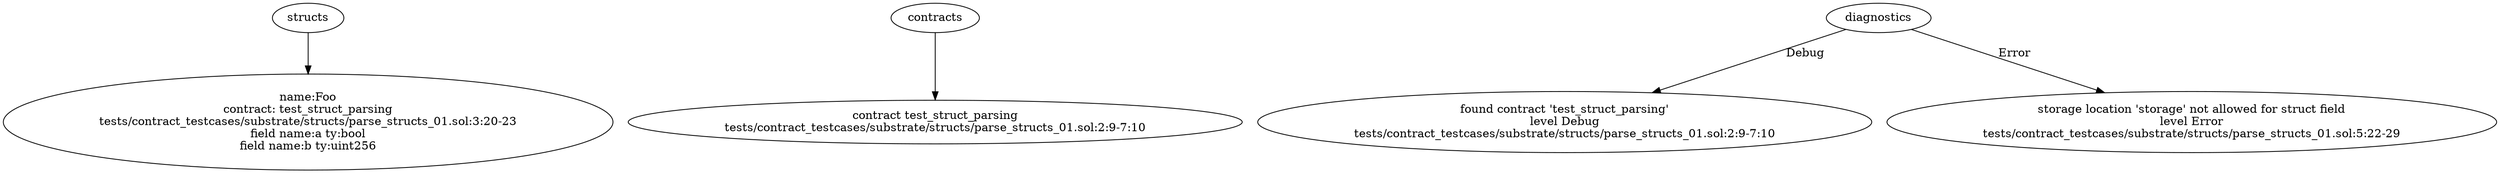 strict digraph "tests/contract_testcases/substrate/structs/parse_structs_01.sol" {
	Foo [label="name:Foo\ncontract: test_struct_parsing\ntests/contract_testcases/substrate/structs/parse_structs_01.sol:3:20-23\nfield name:a ty:bool\nfield name:b ty:uint256"]
	contract [label="contract test_struct_parsing\ntests/contract_testcases/substrate/structs/parse_structs_01.sol:2:9-7:10"]
	diagnostic [label="found contract 'test_struct_parsing'\nlevel Debug\ntests/contract_testcases/substrate/structs/parse_structs_01.sol:2:9-7:10"]
	diagnostic_7 [label="storage location 'storage' not allowed for struct field\nlevel Error\ntests/contract_testcases/substrate/structs/parse_structs_01.sol:5:22-29"]
	structs -> Foo
	contracts -> contract
	diagnostics -> diagnostic [label="Debug"]
	diagnostics -> diagnostic_7 [label="Error"]
}

